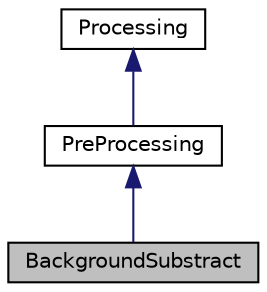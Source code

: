 digraph "BackgroundSubstract"
{
  edge [fontname="Helvetica",fontsize="10",labelfontname="Helvetica",labelfontsize="10"];
  node [fontname="Helvetica",fontsize="10",shape=record];
  Node1 [label="BackgroundSubstract",height=0.2,width=0.4,color="black", fillcolor="grey75", style="filled" fontcolor="black"];
  Node2 -> Node1 [dir="back",color="midnightblue",fontsize="10",style="solid",fontname="Helvetica"];
  Node2 [label="PreProcessing",height=0.2,width=0.4,color="black", fillcolor="white", style="filled",URL="$class_pre_processing.html"];
  Node3 -> Node2 [dir="back",color="midnightblue",fontsize="10",style="solid",fontname="Helvetica"];
  Node3 [label="Processing",height=0.2,width=0.4,color="black", fillcolor="white", style="filled",URL="$class_processing.html"];
}
